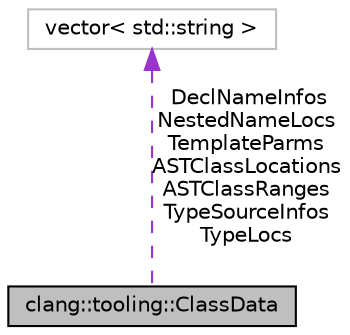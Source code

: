 digraph "clang::tooling::ClassData"
{
 // LATEX_PDF_SIZE
  bgcolor="transparent";
  edge [fontname="Helvetica",fontsize="10",labelfontname="Helvetica",labelfontsize="10"];
  node [fontname="Helvetica",fontsize="10",shape=record];
  Node1 [label="clang::tooling::ClassData",height=0.2,width=0.4,color="black", fillcolor="grey75", style="filled", fontcolor="black",tooltip=" "];
  Node2 -> Node1 [dir="back",color="darkorchid3",fontsize="10",style="dashed",label=" DeclNameInfos\nNestedNameLocs\nTemplateParms\nASTClassLocations\nASTClassRanges\nTypeSourceInfos\nTypeLocs" ,fontname="Helvetica"];
  Node2 [label="vector\< std::string \>",height=0.2,width=0.4,color="grey75",tooltip=" "];
}
